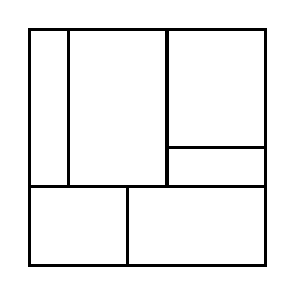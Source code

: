 \begin{tikzpicture}[very thick, scale=.5]
    \draw (0,2) rectangle (1,6);
    \draw (1,2) rectangle (7/2,6);
    \draw (7/2,3) rectangle (6,6);
    \draw (7/2,2) rectangle (6,3);
    \draw (0,0) rectangle (5/2,2);
    \draw (5/2,0) rectangle (6,2);
\end{tikzpicture}
